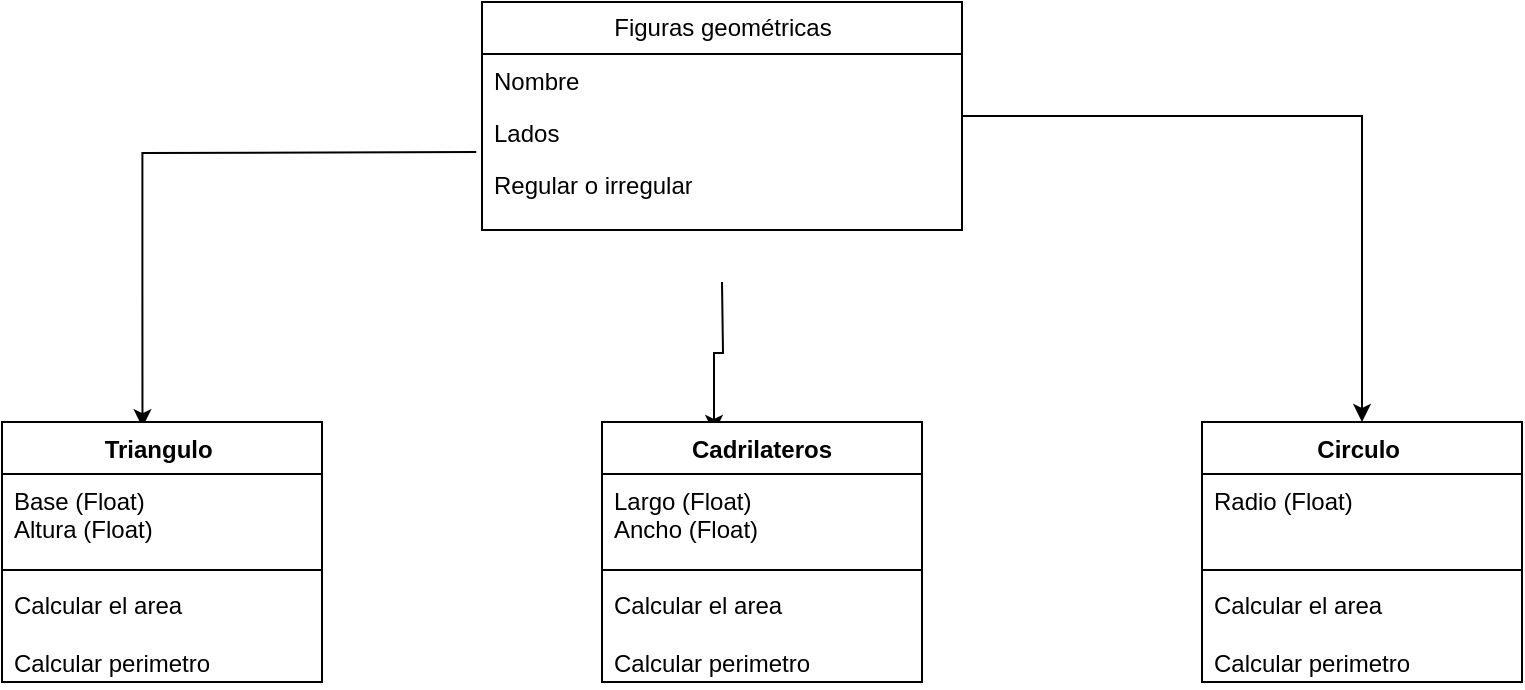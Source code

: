 <mxfile version="24.4.4" type="device">
  <diagram name="Página-1" id="7a77UAX0uByvuUKBQCN9">
    <mxGraphModel dx="337" dy="551" grid="1" gridSize="10" guides="1" tooltips="1" connect="1" arrows="1" fold="1" page="1" pageScale="1" pageWidth="827" pageHeight="1169" math="0" shadow="0">
      <root>
        <mxCell id="0" />
        <mxCell id="1" parent="0" />
        <mxCell id="85J73JFTlR6E8bPz6m2_-19" value="" style="edgeStyle=orthogonalEdgeStyle;rounded=0;orthogonalLoop=1;jettySize=auto;html=1;entryX=0.5;entryY=0;entryDx=0;entryDy=0;" edge="1" parent="1" source="85J73JFTlR6E8bPz6m2_-9" target="85J73JFTlR6E8bPz6m2_-48">
          <mxGeometry relative="1" as="geometry">
            <mxPoint x="710" y="254" as="targetPoint" />
          </mxGeometry>
        </mxCell>
        <mxCell id="85J73JFTlR6E8bPz6m2_-9" value="Figuras geométricas" style="swimlane;fontStyle=0;childLayout=stackLayout;horizontal=1;startSize=26;fillColor=none;horizontalStack=0;resizeParent=1;resizeParentMax=0;resizeLast=0;collapsible=1;marginBottom=0;html=1;" vertex="1" parent="1">
          <mxGeometry x="280" y="30" width="240" height="114" as="geometry" />
        </mxCell>
        <mxCell id="85J73JFTlR6E8bPz6m2_-10" value="Nombre" style="text;strokeColor=none;fillColor=none;align=left;verticalAlign=top;spacingLeft=4;spacingRight=4;overflow=hidden;rotatable=0;points=[[0,0.5],[1,0.5]];portConstraint=eastwest;whiteSpace=wrap;html=1;" vertex="1" parent="85J73JFTlR6E8bPz6m2_-9">
          <mxGeometry y="26" width="240" height="26" as="geometry" />
        </mxCell>
        <mxCell id="85J73JFTlR6E8bPz6m2_-11" value="Lados" style="text;strokeColor=none;fillColor=none;align=left;verticalAlign=top;spacingLeft=4;spacingRight=4;overflow=hidden;rotatable=0;points=[[0,0.5],[1,0.5]];portConstraint=eastwest;whiteSpace=wrap;html=1;" vertex="1" parent="85J73JFTlR6E8bPz6m2_-9">
          <mxGeometry y="52" width="240" height="26" as="geometry" />
        </mxCell>
        <mxCell id="85J73JFTlR6E8bPz6m2_-12" value="Regular o irregular" style="text;strokeColor=none;fillColor=none;align=left;verticalAlign=top;spacingLeft=4;spacingRight=4;overflow=hidden;rotatable=0;points=[[0,0.5],[1,0.5]];portConstraint=eastwest;whiteSpace=wrap;html=1;" vertex="1" parent="85J73JFTlR6E8bPz6m2_-9">
          <mxGeometry y="78" width="240" height="36" as="geometry" />
        </mxCell>
        <mxCell id="85J73JFTlR6E8bPz6m2_-21" value="" style="edgeStyle=orthogonalEdgeStyle;rounded=0;orthogonalLoop=1;jettySize=auto;html=1;exitX=-0.012;exitY=-0.115;exitDx=0;exitDy=0;exitPerimeter=0;entryX=0.439;entryY=0.02;entryDx=0;entryDy=0;entryPerimeter=0;" edge="1" parent="1" target="85J73JFTlR6E8bPz6m2_-40">
          <mxGeometry relative="1" as="geometry">
            <mxPoint x="277.12" y="105.01" as="sourcePoint" />
            <mxPoint x="110" y="254" as="targetPoint" />
          </mxGeometry>
        </mxCell>
        <mxCell id="85J73JFTlR6E8bPz6m2_-39" value="" style="edgeStyle=orthogonalEdgeStyle;rounded=0;orthogonalLoop=1;jettySize=auto;html=1;entryX=0.35;entryY=0.042;entryDx=0;entryDy=0;entryPerimeter=0;" edge="1" parent="1" target="85J73JFTlR6E8bPz6m2_-44">
          <mxGeometry relative="1" as="geometry">
            <mxPoint x="400" y="170" as="sourcePoint" />
            <mxPoint x="414" y="255" as="targetPoint" />
          </mxGeometry>
        </mxCell>
        <mxCell id="85J73JFTlR6E8bPz6m2_-40" value="Triangulo&amp;nbsp;&lt;div&gt;&lt;br&gt;&lt;/div&gt;" style="swimlane;fontStyle=1;align=center;verticalAlign=top;childLayout=stackLayout;horizontal=1;startSize=26;horizontalStack=0;resizeParent=1;resizeParentMax=0;resizeLast=0;collapsible=1;marginBottom=0;whiteSpace=wrap;html=1;" vertex="1" parent="1">
          <mxGeometry x="40" y="240" width="160" height="130" as="geometry" />
        </mxCell>
        <mxCell id="85J73JFTlR6E8bPz6m2_-41" value="Base (Float)&lt;div&gt;Altura (Float)&lt;/div&gt;" style="text;strokeColor=none;fillColor=none;align=left;verticalAlign=top;spacingLeft=4;spacingRight=4;overflow=hidden;rotatable=0;points=[[0,0.5],[1,0.5]];portConstraint=eastwest;whiteSpace=wrap;html=1;" vertex="1" parent="85J73JFTlR6E8bPz6m2_-40">
          <mxGeometry y="26" width="160" height="44" as="geometry" />
        </mxCell>
        <mxCell id="85J73JFTlR6E8bPz6m2_-42" value="" style="line;strokeWidth=1;fillColor=none;align=left;verticalAlign=middle;spacingTop=-1;spacingLeft=3;spacingRight=3;rotatable=0;labelPosition=right;points=[];portConstraint=eastwest;strokeColor=inherit;" vertex="1" parent="85J73JFTlR6E8bPz6m2_-40">
          <mxGeometry y="70" width="160" height="8" as="geometry" />
        </mxCell>
        <mxCell id="85J73JFTlR6E8bPz6m2_-43" value="Calcular el area&lt;div&gt;&lt;br&gt;&lt;div&gt;Calcular perimetro&lt;/div&gt;&lt;/div&gt;" style="text;strokeColor=none;fillColor=none;align=left;verticalAlign=top;spacingLeft=4;spacingRight=4;overflow=hidden;rotatable=0;points=[[0,0.5],[1,0.5]];portConstraint=eastwest;whiteSpace=wrap;html=1;" vertex="1" parent="85J73JFTlR6E8bPz6m2_-40">
          <mxGeometry y="78" width="160" height="52" as="geometry" />
        </mxCell>
        <mxCell id="85J73JFTlR6E8bPz6m2_-44" value="&lt;div&gt;Cadrilateros&lt;/div&gt;" style="swimlane;fontStyle=1;align=center;verticalAlign=top;childLayout=stackLayout;horizontal=1;startSize=26;horizontalStack=0;resizeParent=1;resizeParentMax=0;resizeLast=0;collapsible=1;marginBottom=0;whiteSpace=wrap;html=1;" vertex="1" parent="1">
          <mxGeometry x="340" y="240" width="160" height="130" as="geometry" />
        </mxCell>
        <mxCell id="85J73JFTlR6E8bPz6m2_-45" value="Largo (Float)&lt;div&gt;Ancho (Float)&lt;/div&gt;" style="text;strokeColor=none;fillColor=none;align=left;verticalAlign=top;spacingLeft=4;spacingRight=4;overflow=hidden;rotatable=0;points=[[0,0.5],[1,0.5]];portConstraint=eastwest;whiteSpace=wrap;html=1;" vertex="1" parent="85J73JFTlR6E8bPz6m2_-44">
          <mxGeometry y="26" width="160" height="44" as="geometry" />
        </mxCell>
        <mxCell id="85J73JFTlR6E8bPz6m2_-46" value="" style="line;strokeWidth=1;fillColor=none;align=left;verticalAlign=middle;spacingTop=-1;spacingLeft=3;spacingRight=3;rotatable=0;labelPosition=right;points=[];portConstraint=eastwest;strokeColor=inherit;" vertex="1" parent="85J73JFTlR6E8bPz6m2_-44">
          <mxGeometry y="70" width="160" height="8" as="geometry" />
        </mxCell>
        <mxCell id="85J73JFTlR6E8bPz6m2_-47" value="Calcular el area&lt;div&gt;&lt;br&gt;&lt;div&gt;Calcular perimetro&lt;/div&gt;&lt;/div&gt;" style="text;strokeColor=none;fillColor=none;align=left;verticalAlign=top;spacingLeft=4;spacingRight=4;overflow=hidden;rotatable=0;points=[[0,0.5],[1,0.5]];portConstraint=eastwest;whiteSpace=wrap;html=1;" vertex="1" parent="85J73JFTlR6E8bPz6m2_-44">
          <mxGeometry y="78" width="160" height="52" as="geometry" />
        </mxCell>
        <mxCell id="85J73JFTlR6E8bPz6m2_-48" value="&lt;div&gt;Circulo&amp;nbsp;&lt;/div&gt;" style="swimlane;fontStyle=1;align=center;verticalAlign=top;childLayout=stackLayout;horizontal=1;startSize=26;horizontalStack=0;resizeParent=1;resizeParentMax=0;resizeLast=0;collapsible=1;marginBottom=0;whiteSpace=wrap;html=1;" vertex="1" parent="1">
          <mxGeometry x="640" y="240" width="160" height="130" as="geometry" />
        </mxCell>
        <mxCell id="85J73JFTlR6E8bPz6m2_-49" value="Radio (Float)" style="text;strokeColor=none;fillColor=none;align=left;verticalAlign=top;spacingLeft=4;spacingRight=4;overflow=hidden;rotatable=0;points=[[0,0.5],[1,0.5]];portConstraint=eastwest;whiteSpace=wrap;html=1;" vertex="1" parent="85J73JFTlR6E8bPz6m2_-48">
          <mxGeometry y="26" width="160" height="44" as="geometry" />
        </mxCell>
        <mxCell id="85J73JFTlR6E8bPz6m2_-50" value="" style="line;strokeWidth=1;fillColor=none;align=left;verticalAlign=middle;spacingTop=-1;spacingLeft=3;spacingRight=3;rotatable=0;labelPosition=right;points=[];portConstraint=eastwest;strokeColor=inherit;" vertex="1" parent="85J73JFTlR6E8bPz6m2_-48">
          <mxGeometry y="70" width="160" height="8" as="geometry" />
        </mxCell>
        <mxCell id="85J73JFTlR6E8bPz6m2_-51" value="Calcular el area&amp;nbsp;&lt;div&gt;&lt;br&gt;&lt;/div&gt;&lt;div&gt;Calcular perimetro&lt;/div&gt;" style="text;strokeColor=none;fillColor=none;align=left;verticalAlign=top;spacingLeft=4;spacingRight=4;overflow=hidden;rotatable=0;points=[[0,0.5],[1,0.5]];portConstraint=eastwest;whiteSpace=wrap;html=1;" vertex="1" parent="85J73JFTlR6E8bPz6m2_-48">
          <mxGeometry y="78" width="160" height="52" as="geometry" />
        </mxCell>
      </root>
    </mxGraphModel>
  </diagram>
</mxfile>
